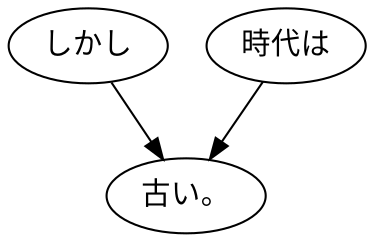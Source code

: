 digraph graph5953 {
	node0 [label="しかし"];
	node1 [label="時代は"];
	node2 [label="古い。"];
	node0 -> node2;
	node1 -> node2;
}
